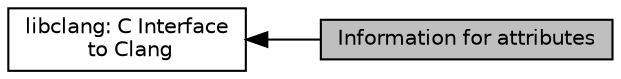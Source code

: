 digraph "Information for attributes"
{
  bgcolor="transparent";
  edge [fontname="Helvetica",fontsize="10",labelfontname="Helvetica",labelfontsize="10"];
  node [fontname="Helvetica",fontsize="10",shape=box];
  rankdir=LR;
  Node1 [label="Information for attributes",height=0.2,width=0.4,color="black", fillcolor="grey75", style="filled", fontcolor="black",tooltip=" "];
  Node2 [label="libclang: C Interface\l to Clang",height=0.2,width=0.4,color="black",URL="$group__CINDEX.html",tooltip="The C Interface to Clang provides a relatively small API that exposes facilities for parsing source c..."];
  Node2->Node1 [shape=plaintext, dir="back", style="solid"];
}

